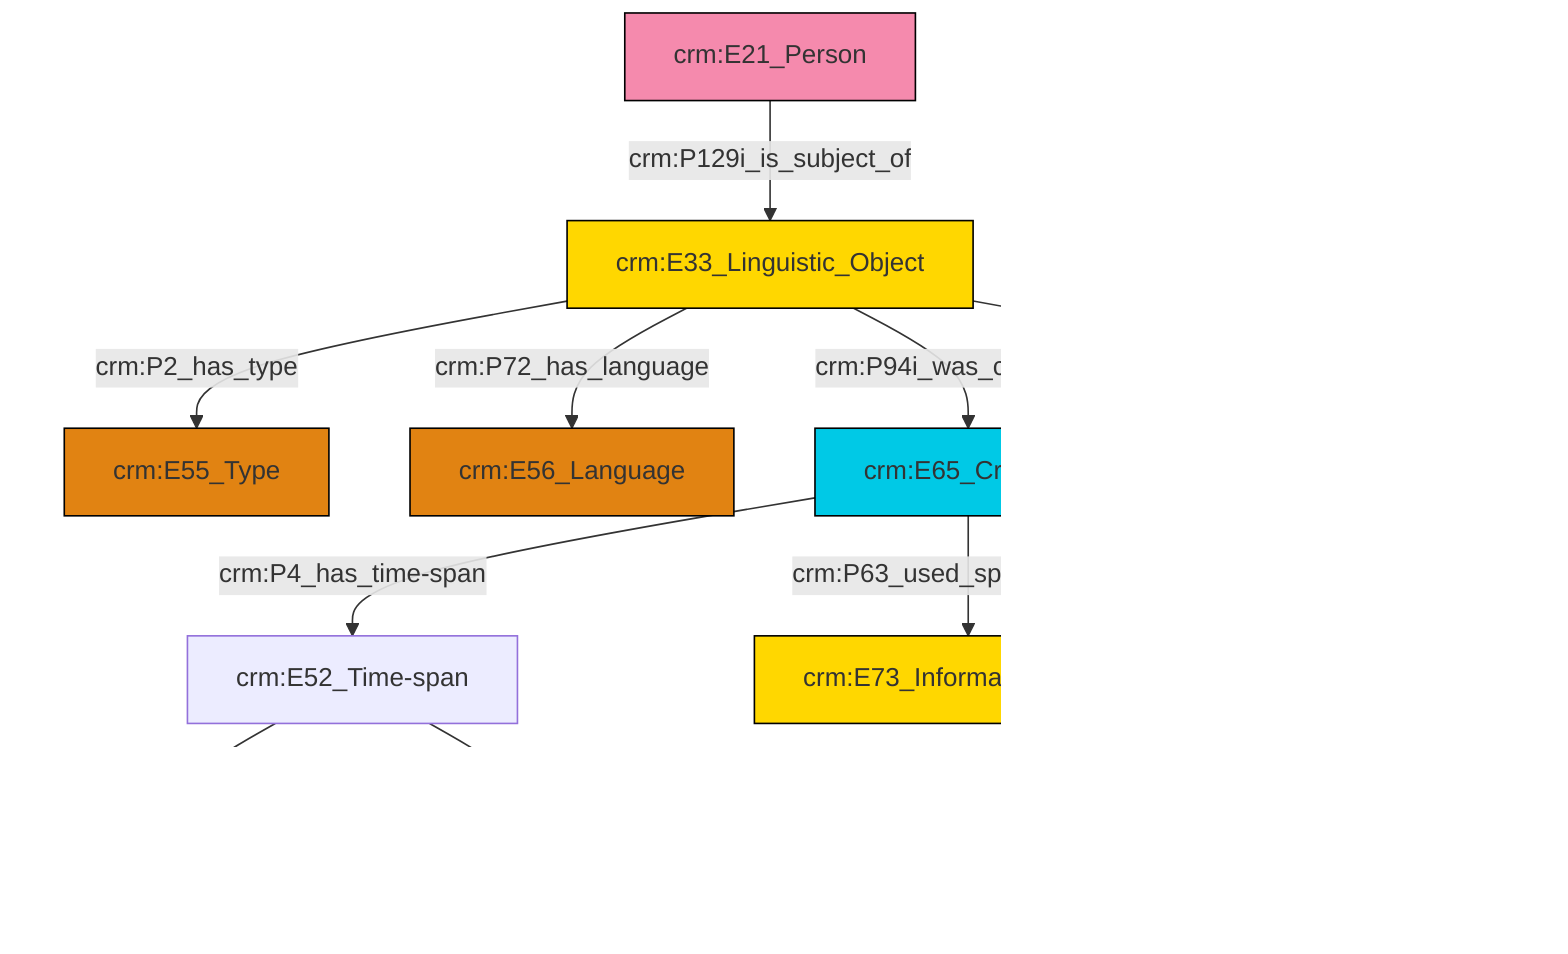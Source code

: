 graph TD
classDef Literal fill:#f2f2f2,stroke:#000000;
classDef CRM_Entity fill:#FFFFFF,stroke:#000000;
classDef Temporal_Entity fill:#00C9E6, stroke:#000000;
classDef Type fill:#E18312, stroke:#000000;
classDef Time-Span fill:#2C9C91, stroke:#000000;
classDef Appellation fill:#FFEB7F, stroke:#000000;
classDef Place fill:#008836, stroke:#000000;
classDef Persistent_Item fill:#B266B2, stroke:#000000;
classDef Conceptual_Object fill:#FFD700, stroke:#000000;
classDef Physical_Thing fill:#D2B48C, stroke:#000000;
classDef Actor fill:#f58aad, stroke:#000000;
classDef PC_Classes fill:#4ce600, stroke:#000000;
classDef Multi fill:#cccccc,stroke:#000000;

0["crm:E33_Linguistic_Object"]:::Conceptual_Object -->|crm:P2_has_type| 1["crm:E55_Type"]:::Type
3["crm:E52_Time-span"]:::Default -->|crm:P81b_end_of_the_end| 4[rdfs:Literal]:::Literal
7["crm:E65_Creation"]:::Temporal_Entity -->|crm:P63_used_specific_object| 8["crm:E73_Information_Object"]:::Conceptual_Object
3["crm:E52_Time-span"]:::Default -->|crm:P81a_begin_of_the_begin| 11[rdfs:Literal]:::Literal
7["crm:E65_Creation"]:::Temporal_Entity -->|crm:P4_has_time-span| 3["crm:E52_Time-span"]:::Default
0["crm:E33_Linguistic_Object"]:::Conceptual_Object -->|crm:P72_has_language| 5["crm:E56_Language"]:::Type
12["crm:E21_Person"]:::Actor -->|crm:P129i_is_subject_of| 0["crm:E33_Linguistic_Object"]:::Conceptual_Object
0["crm:E33_Linguistic_Object"]:::Conceptual_Object -->|crm:P190_has_symbolic_content| 17[rdfs:Literal]:::Literal
7["crm:E65_Creation"]:::Temporal_Entity -->|crm:P14_carried_out_by| 14["crm:E39_Actor"]:::Actor
0["crm:E33_Linguistic_Object"]:::Conceptual_Object -->|crm:P94i_was_created_by| 7["crm:E65_Creation"]:::Temporal_Entity